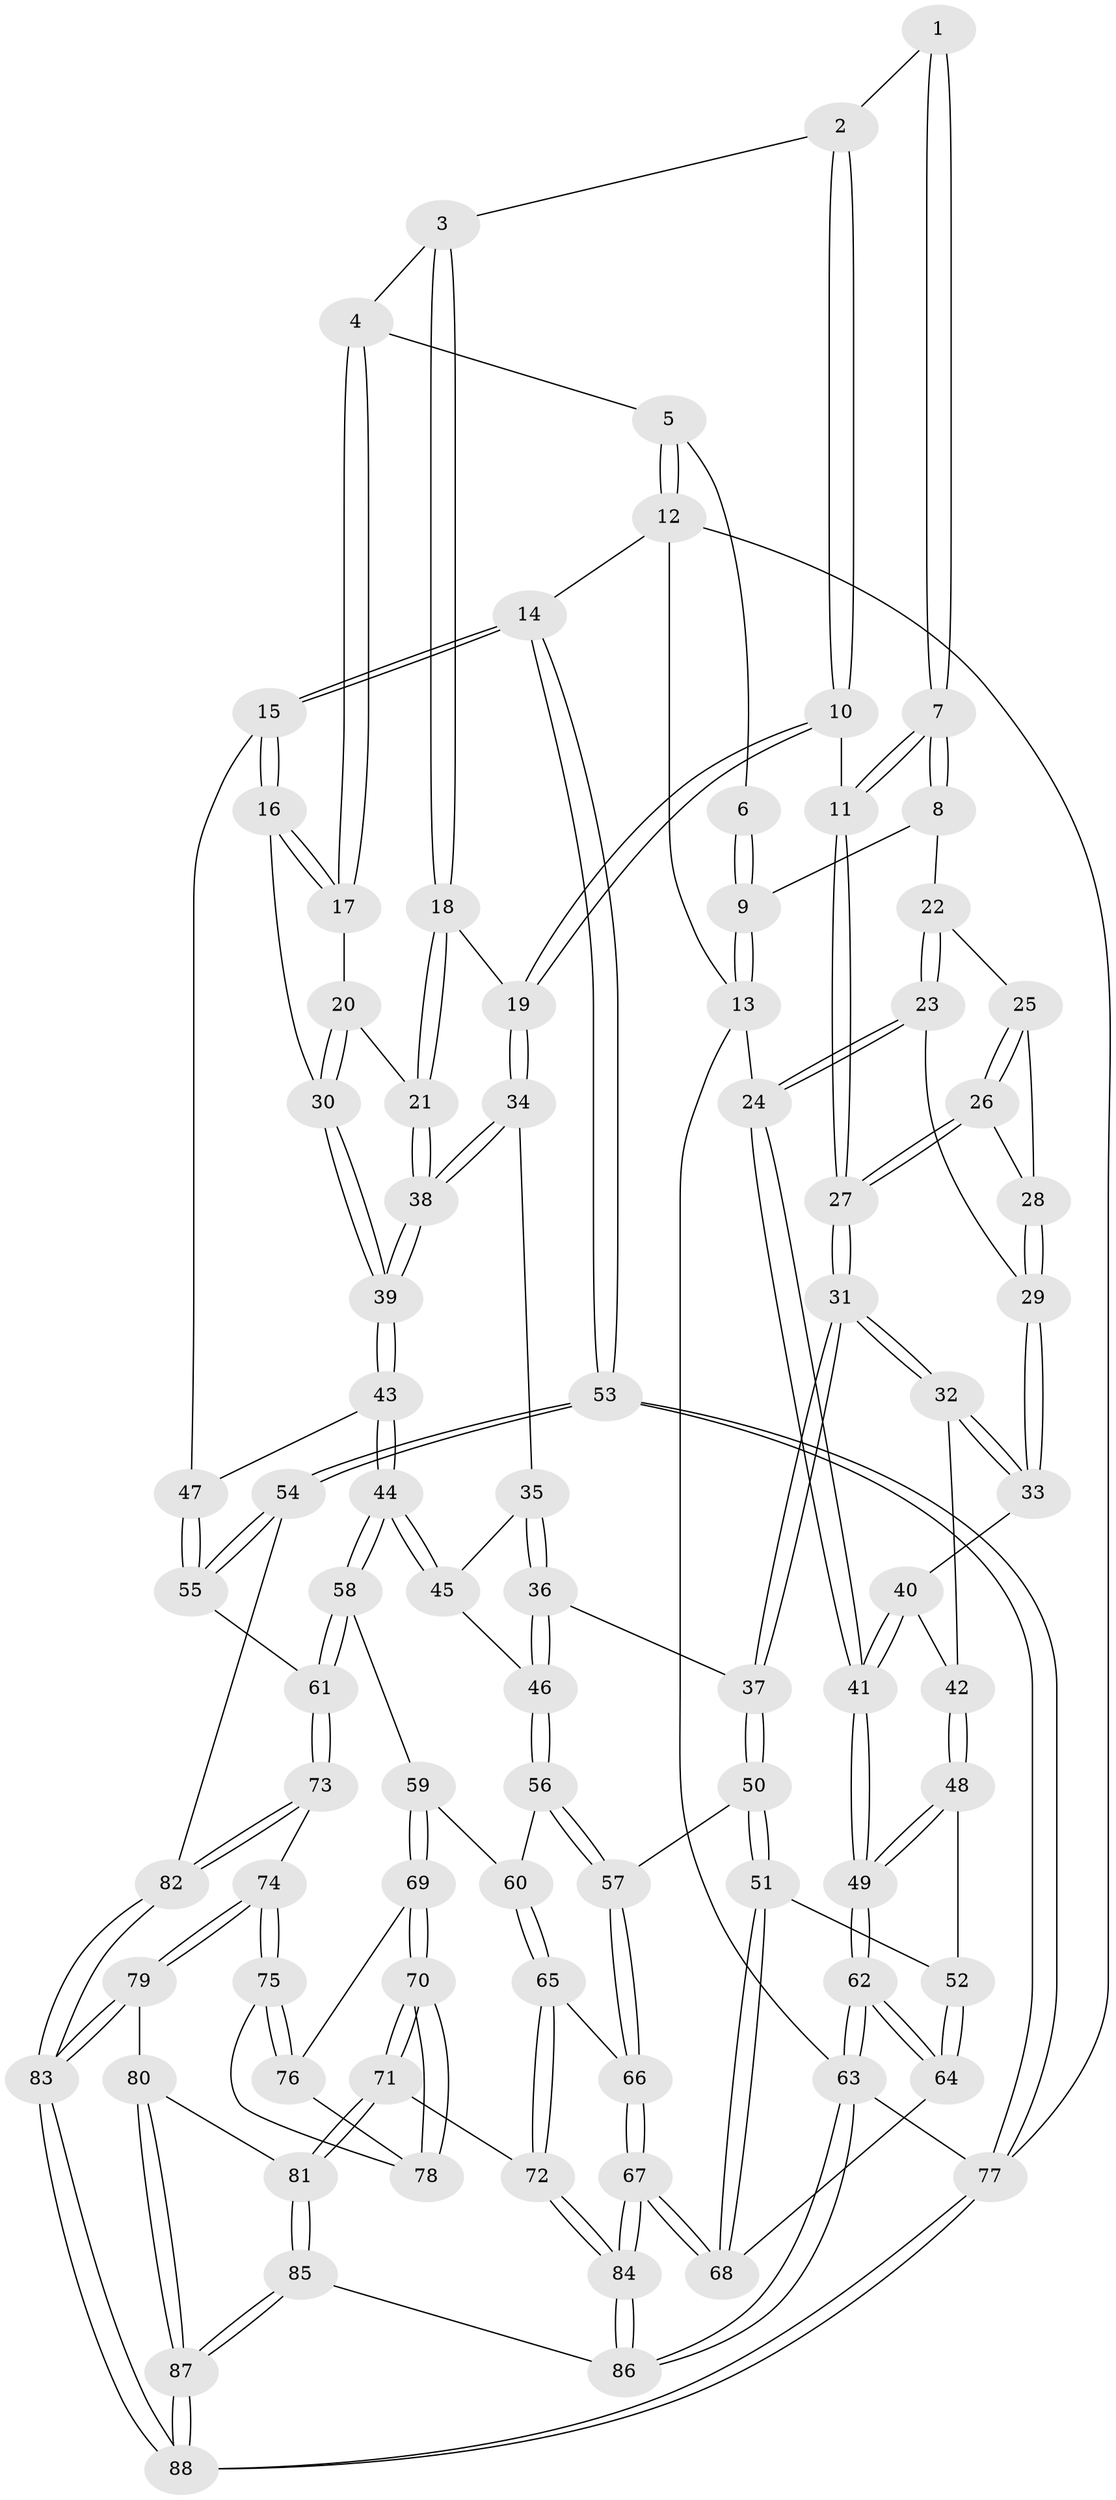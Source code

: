// coarse degree distribution, {3: 0.2, 5: 0.34545454545454546, 6: 0.10909090909090909, 4: 0.34545454545454546}
// Generated by graph-tools (version 1.1) at 2025/24/03/03/25 07:24:36]
// undirected, 88 vertices, 217 edges
graph export_dot {
graph [start="1"]
  node [color=gray90,style=filled];
  1 [pos="+0.3877324634622683+0"];
  2 [pos="+0.43289019256136996+0.02518558077370626"];
  3 [pos="+0.5099483965072208+0.09562148719210224"];
  4 [pos="+0.7788553618974505+0"];
  5 [pos="+0.8354077363918795+0"];
  6 [pos="+0.35528908214195615+0"];
  7 [pos="+0.31340094933496215+0.16619719148496"];
  8 [pos="+0.0659178353850644+0"];
  9 [pos="+0.030566460613967946+0"];
  10 [pos="+0.37570354036113807+0.2013658009283829"];
  11 [pos="+0.319057880441442+0.18852356750456908"];
  12 [pos="+1+0"];
  13 [pos="+0+0"];
  14 [pos="+1+0.2680824012314655"];
  15 [pos="+0.9793562262336062+0.3150901548781348"];
  16 [pos="+0.945490414777054+0.2953651965661049"];
  17 [pos="+0.7674930607651677+0"];
  18 [pos="+0.5190428426890179+0.13121599553021385"];
  19 [pos="+0.37776156465535365+0.20289406031516216"];
  20 [pos="+0.7045578628563502+0.13904431784717924"];
  21 [pos="+0.6012205504610311+0.21577537884313847"];
  22 [pos="+0.11743987135183268+0.06437123295151473"];
  23 [pos="+0.07488148419327559+0.26319033738043157"];
  24 [pos="+0+0.27020262458548205"];
  25 [pos="+0.14102952281454756+0.09805138100442426"];
  26 [pos="+0.25650087699662405+0.21202162946118666"];
  27 [pos="+0.2680366815168407+0.21778787150600099"];
  28 [pos="+0.1655280251262915+0.21953275010208695"];
  29 [pos="+0.10151907897329568+0.2814221999496766"];
  30 [pos="+0.7994485505847733+0.26388273915629124"];
  31 [pos="+0.21361752834946884+0.3938686089642414"];
  32 [pos="+0.21235213958557767+0.39366288141157757"];
  33 [pos="+0.12745404757845102+0.3160001735364469"];
  34 [pos="+0.423379879769309+0.27992039429880927"];
  35 [pos="+0.39288961993690363+0.3325589535779147"];
  36 [pos="+0.28898277141942835+0.4236672015218418"];
  37 [pos="+0.248301891334573+0.42073805915866885"];
  38 [pos="+0.5794117412567552+0.28833244193308616"];
  39 [pos="+0.6332386401832746+0.4200421990417171"];
  40 [pos="+0.029551717562323068+0.3765643397757169"];
  41 [pos="+0+0.3025262606441609"];
  42 [pos="+0.09836590240808106+0.45276229163077175"];
  43 [pos="+0.6335259875619109+0.4241615988323149"];
  44 [pos="+0.620599143651509+0.45078005933617066"];
  45 [pos="+0.4650756456519145+0.40463982855887476"];
  46 [pos="+0.35339545472369893+0.4751061886606465"];
  47 [pos="+0.8818242061418035+0.44002059873789384"];
  48 [pos="+0+0.5492028114285915"];
  49 [pos="+0+0.5294222903467938"];
  50 [pos="+0.2336695753112049+0.48654010795855235"];
  51 [pos="+0.17609326742422704+0.6496001537996748"];
  52 [pos="+0.005529201124129044+0.56046067120288"];
  53 [pos="+1+0.8003525212684787"];
  54 [pos="+0.9561894198380736+0.7490434844842307"];
  55 [pos="+0.8980694780644234+0.6760459691846978"];
  56 [pos="+0.44180755472320704+0.5735753470530942"];
  57 [pos="+0.34826229124545444+0.650030524262269"];
  58 [pos="+0.5935220227680255+0.5559482101060096"];
  59 [pos="+0.5471873604592788+0.576242481022791"];
  60 [pos="+0.5172219220418016+0.5803431865844759"];
  61 [pos="+0.6319603545126578+0.5896122242544043"];
  62 [pos="+0+1"];
  63 [pos="+0+1"];
  64 [pos="+0.052493854004948354+0.8208224829259557"];
  65 [pos="+0.4626400903522618+0.7092228331181496"];
  66 [pos="+0.2532878025323282+0.7511961541036747"];
  67 [pos="+0.23577776954090987+0.7685084412847806"];
  68 [pos="+0.2310298981587362+0.7664144230664399"];
  69 [pos="+0.5415103111014681+0.6619520234211397"];
  70 [pos="+0.4879064528299978+0.7944413014218765"];
  71 [pos="+0.4390614057419318+0.8386180874130134"];
  72 [pos="+0.4324541975734409+0.8349203466567987"];
  73 [pos="+0.6552047225838188+0.8192019838872744"];
  74 [pos="+0.6353979425690675+0.8245296383412668"];
  75 [pos="+0.58041970229114+0.7841988452019157"];
  76 [pos="+0.5468073360819969+0.697407193316145"];
  77 [pos="+1+1"];
  78 [pos="+0.535976752223383+0.7755451499271155"];
  79 [pos="+0.569779986054545+0.8715138825357055"];
  80 [pos="+0.5178946847969205+0.8990485631168137"];
  81 [pos="+0.4691202664135366+0.875055688267925"];
  82 [pos="+0.7858260595286413+0.875195287900746"];
  83 [pos="+0.7411913889577555+1"];
  84 [pos="+0.2553395623285999+0.7965204124791838"];
  85 [pos="+0.25996997990984205+1"];
  86 [pos="+0.25119910312417426+1"];
  87 [pos="+0.6120429616137639+1"];
  88 [pos="+0.7016204731434916+1"];
  1 -- 2;
  1 -- 7;
  1 -- 7;
  2 -- 3;
  2 -- 10;
  2 -- 10;
  3 -- 4;
  3 -- 18;
  3 -- 18;
  4 -- 5;
  4 -- 17;
  4 -- 17;
  5 -- 6;
  5 -- 12;
  5 -- 12;
  6 -- 9;
  6 -- 9;
  7 -- 8;
  7 -- 8;
  7 -- 11;
  7 -- 11;
  8 -- 9;
  8 -- 22;
  9 -- 13;
  9 -- 13;
  10 -- 11;
  10 -- 19;
  10 -- 19;
  11 -- 27;
  11 -- 27;
  12 -- 13;
  12 -- 14;
  12 -- 77;
  13 -- 24;
  13 -- 63;
  14 -- 15;
  14 -- 15;
  14 -- 53;
  14 -- 53;
  15 -- 16;
  15 -- 16;
  15 -- 47;
  16 -- 17;
  16 -- 17;
  16 -- 30;
  17 -- 20;
  18 -- 19;
  18 -- 21;
  18 -- 21;
  19 -- 34;
  19 -- 34;
  20 -- 21;
  20 -- 30;
  20 -- 30;
  21 -- 38;
  21 -- 38;
  22 -- 23;
  22 -- 23;
  22 -- 25;
  23 -- 24;
  23 -- 24;
  23 -- 29;
  24 -- 41;
  24 -- 41;
  25 -- 26;
  25 -- 26;
  25 -- 28;
  26 -- 27;
  26 -- 27;
  26 -- 28;
  27 -- 31;
  27 -- 31;
  28 -- 29;
  28 -- 29;
  29 -- 33;
  29 -- 33;
  30 -- 39;
  30 -- 39;
  31 -- 32;
  31 -- 32;
  31 -- 37;
  31 -- 37;
  32 -- 33;
  32 -- 33;
  32 -- 42;
  33 -- 40;
  34 -- 35;
  34 -- 38;
  34 -- 38;
  35 -- 36;
  35 -- 36;
  35 -- 45;
  36 -- 37;
  36 -- 46;
  36 -- 46;
  37 -- 50;
  37 -- 50;
  38 -- 39;
  38 -- 39;
  39 -- 43;
  39 -- 43;
  40 -- 41;
  40 -- 41;
  40 -- 42;
  41 -- 49;
  41 -- 49;
  42 -- 48;
  42 -- 48;
  43 -- 44;
  43 -- 44;
  43 -- 47;
  44 -- 45;
  44 -- 45;
  44 -- 58;
  44 -- 58;
  45 -- 46;
  46 -- 56;
  46 -- 56;
  47 -- 55;
  47 -- 55;
  48 -- 49;
  48 -- 49;
  48 -- 52;
  49 -- 62;
  49 -- 62;
  50 -- 51;
  50 -- 51;
  50 -- 57;
  51 -- 52;
  51 -- 68;
  51 -- 68;
  52 -- 64;
  52 -- 64;
  53 -- 54;
  53 -- 54;
  53 -- 77;
  53 -- 77;
  54 -- 55;
  54 -- 55;
  54 -- 82;
  55 -- 61;
  56 -- 57;
  56 -- 57;
  56 -- 60;
  57 -- 66;
  57 -- 66;
  58 -- 59;
  58 -- 61;
  58 -- 61;
  59 -- 60;
  59 -- 69;
  59 -- 69;
  60 -- 65;
  60 -- 65;
  61 -- 73;
  61 -- 73;
  62 -- 63;
  62 -- 63;
  62 -- 64;
  62 -- 64;
  63 -- 86;
  63 -- 86;
  63 -- 77;
  64 -- 68;
  65 -- 66;
  65 -- 72;
  65 -- 72;
  66 -- 67;
  66 -- 67;
  67 -- 68;
  67 -- 68;
  67 -- 84;
  67 -- 84;
  69 -- 70;
  69 -- 70;
  69 -- 76;
  70 -- 71;
  70 -- 71;
  70 -- 78;
  70 -- 78;
  71 -- 72;
  71 -- 81;
  71 -- 81;
  72 -- 84;
  72 -- 84;
  73 -- 74;
  73 -- 82;
  73 -- 82;
  74 -- 75;
  74 -- 75;
  74 -- 79;
  74 -- 79;
  75 -- 76;
  75 -- 76;
  75 -- 78;
  76 -- 78;
  77 -- 88;
  77 -- 88;
  79 -- 80;
  79 -- 83;
  79 -- 83;
  80 -- 81;
  80 -- 87;
  80 -- 87;
  81 -- 85;
  81 -- 85;
  82 -- 83;
  82 -- 83;
  83 -- 88;
  83 -- 88;
  84 -- 86;
  84 -- 86;
  85 -- 86;
  85 -- 87;
  85 -- 87;
  87 -- 88;
  87 -- 88;
}
